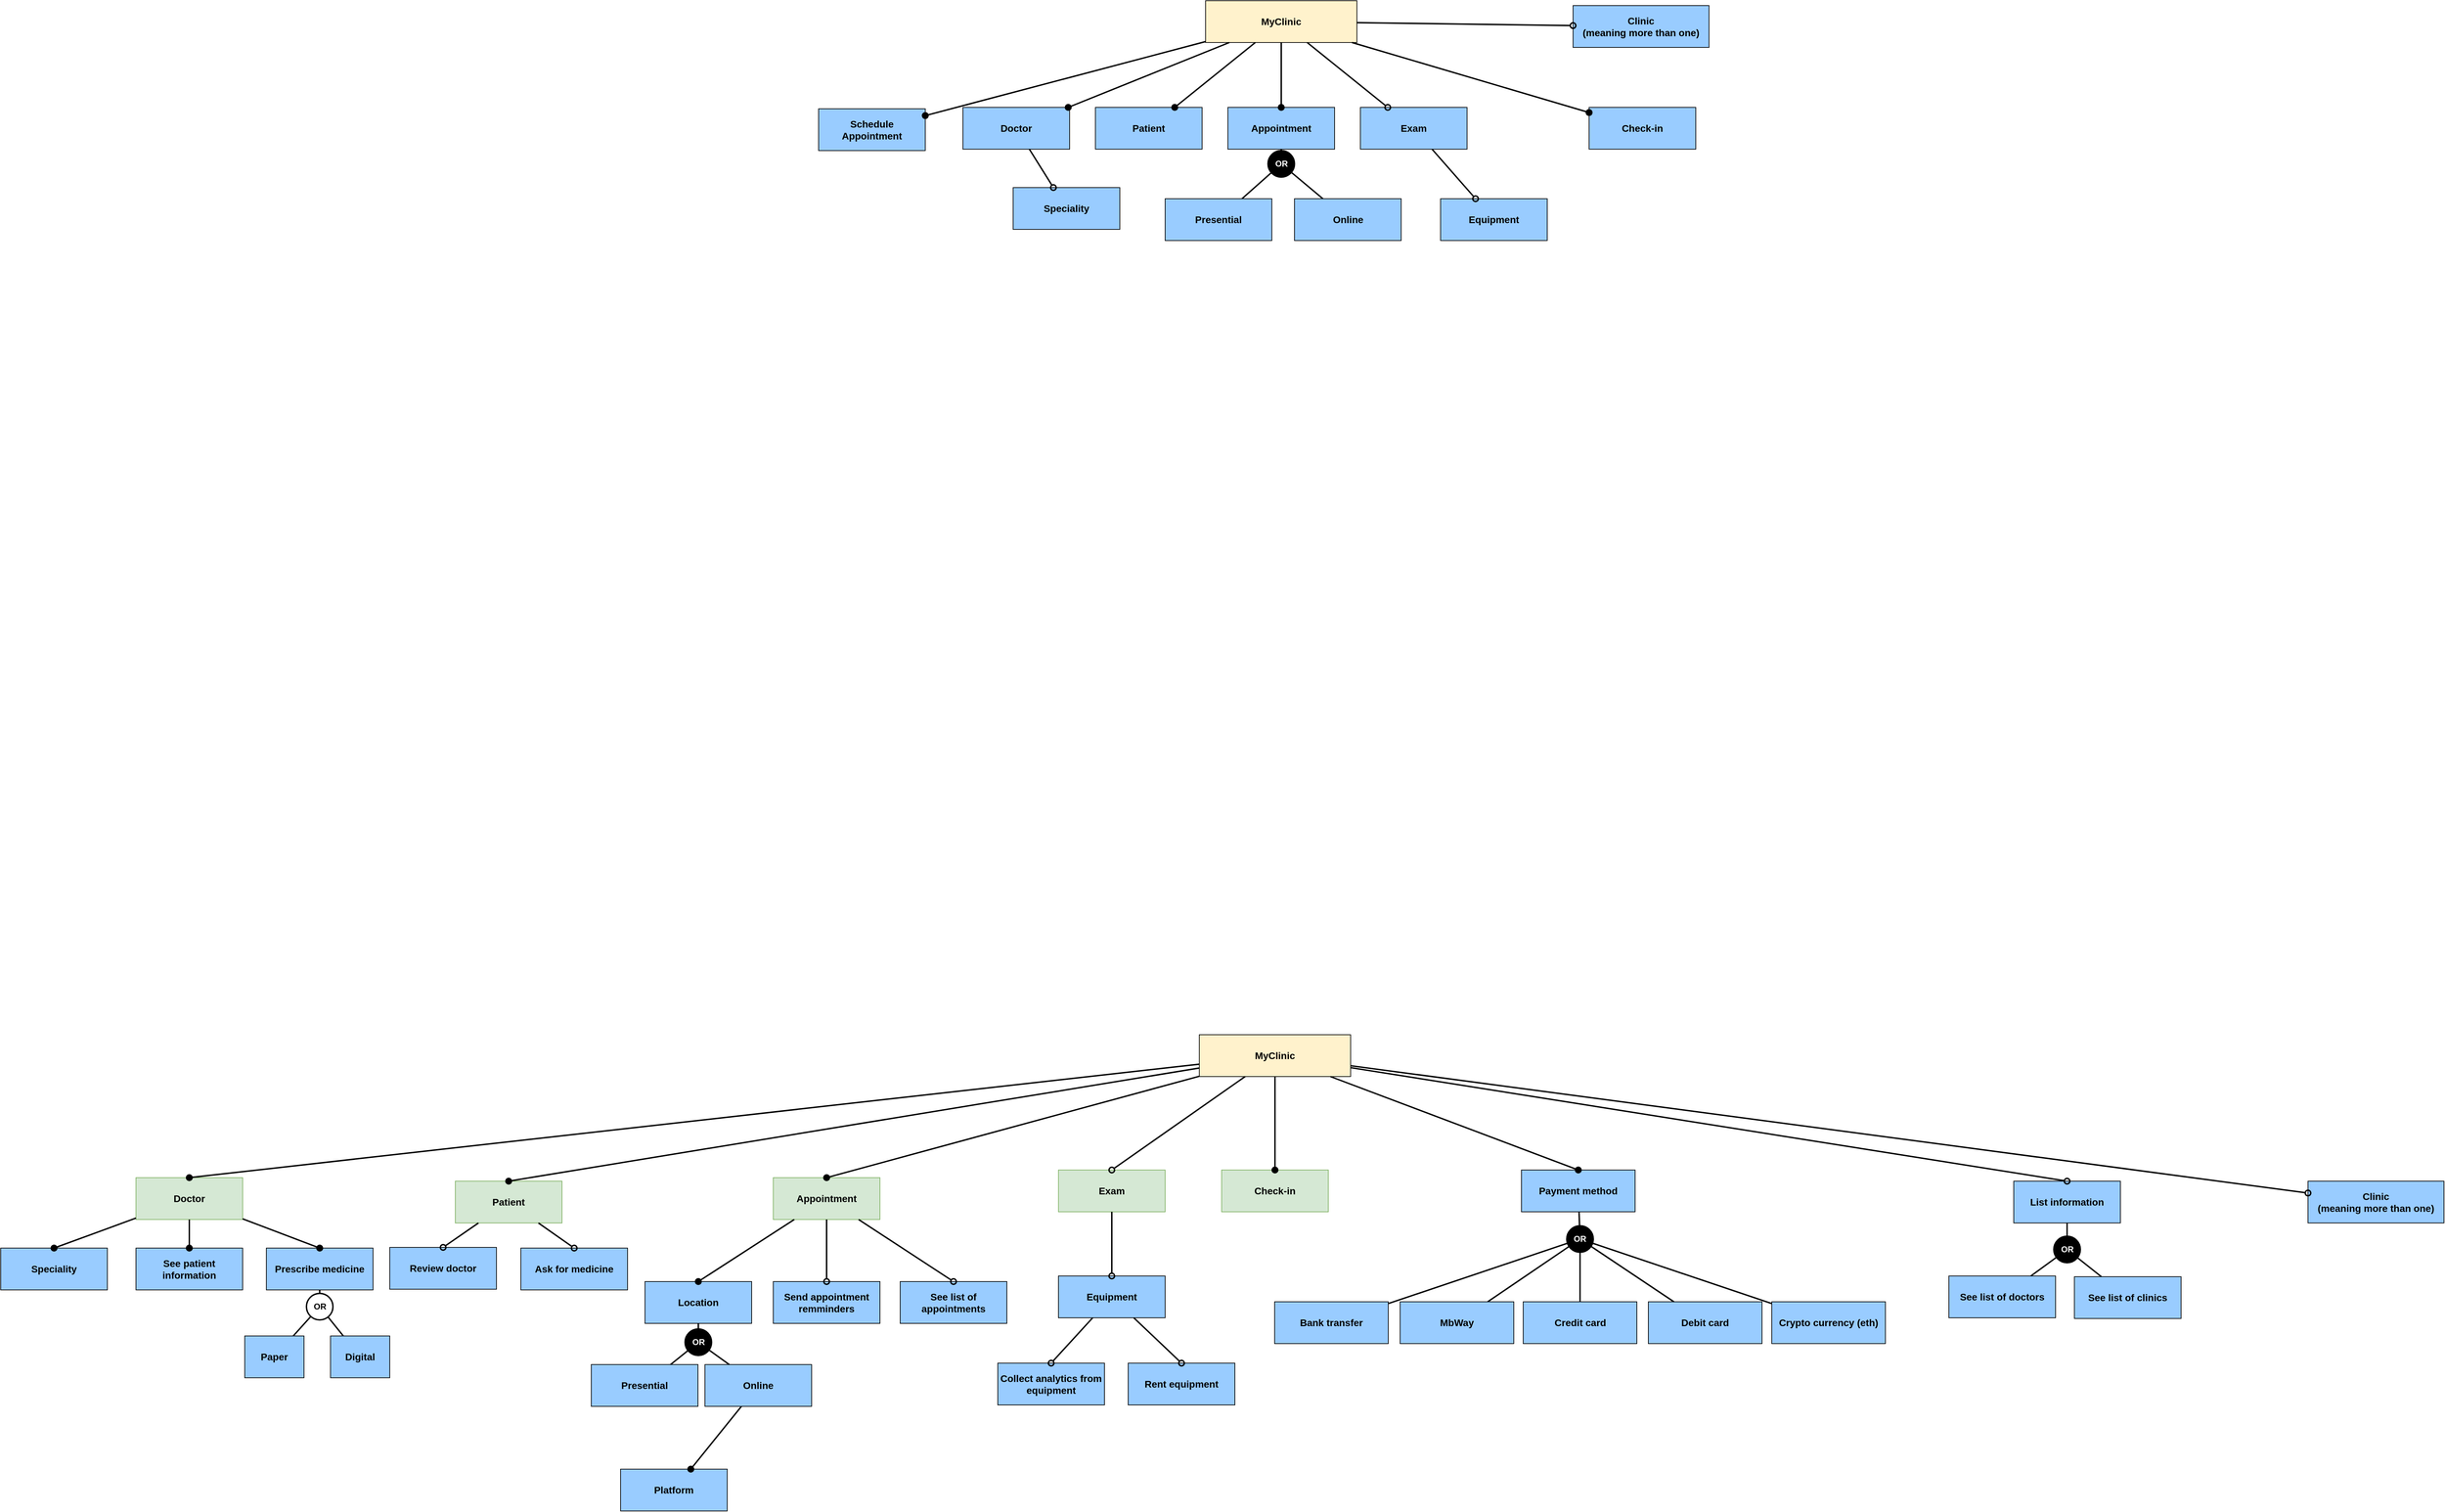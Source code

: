 <mxfile version="24.4.6" type="github">
  <diagram name="Page-1" id="sd8vXQt9kqlDhh4fNliq">
    <mxGraphModel dx="6487" dy="145" grid="0" gridSize="10" guides="1" tooltips="1" connect="1" arrows="1" fold="1" page="0" pageScale="1" pageWidth="827" pageHeight="1169" math="0" shadow="0">
      <root>
        <mxCell id="0" />
        <mxCell id="1" parent="0" />
        <mxCell id="tzia12ziK3Bse5_dkH6s-1" value="&lt;span style=&quot;font-size: 14px;&quot;&gt;&lt;b&gt;Appointment&lt;/b&gt;&lt;/span&gt;" style="shape=rect;html=1;whiteSpace=wrap;align=center;verticalAlign=middle;fillColor=#d5e8d4;strokeColor=#82b366;" vertex="1" parent="1">
          <mxGeometry x="-3339" y="2718" width="153" height="60" as="geometry" />
        </mxCell>
        <mxCell id="tzia12ziK3Bse5_dkH6s-2" value="&lt;div&gt;&lt;b&gt;&lt;font style=&quot;font-size: 14px;&quot;&gt;MyClinic&lt;/font&gt;&lt;/b&gt;&lt;/div&gt;" style="shape=rect;html=1;whiteSpace=wrap;align=center;verticalAlign=middle;fillColor=#FFF2CC;rounded=0;shadow=0;" vertex="1" parent="1">
          <mxGeometry x="-2728" y="2513" width="217" height="60" as="geometry" />
        </mxCell>
        <mxCell id="tzia12ziK3Bse5_dkH6s-3" value="" style="endArrow=oval;html=1;rounded=0;strokeWidth=2;endFill=1;endSize=8;entryX=0.5;entryY=0;entryDx=0;entryDy=0;" edge="1" parent="1" source="tzia12ziK3Bse5_dkH6s-2" target="tzia12ziK3Bse5_dkH6s-1">
          <mxGeometry width="50" height="50" relative="1" as="geometry">
            <mxPoint x="-2428.17" y="2630" as="sourcePoint" />
            <mxPoint x="-2601.5" y="2719" as="targetPoint" />
          </mxGeometry>
        </mxCell>
        <mxCell id="tzia12ziK3Bse5_dkH6s-4" value="&lt;span style=&quot;font-size: 14px;&quot;&gt;&lt;b&gt;Check-in&lt;/b&gt;&lt;/span&gt;" style="shape=rect;html=1;whiteSpace=wrap;align=center;verticalAlign=middle;fillColor=#d5e8d4;strokeColor=#82b366;" vertex="1" parent="1">
          <mxGeometry x="-2696" y="2707" width="153" height="60" as="geometry" />
        </mxCell>
        <mxCell id="tzia12ziK3Bse5_dkH6s-5" value="" style="endArrow=oval;html=1;rounded=0;strokeWidth=2;endFill=1;endSize=8;entryX=0.5;entryY=0;entryDx=0;entryDy=0;" edge="1" parent="1" source="tzia12ziK3Bse5_dkH6s-2" target="tzia12ziK3Bse5_dkH6s-4">
          <mxGeometry width="50" height="50" relative="1" as="geometry">
            <mxPoint x="-2340.39" y="2634" as="sourcePoint" />
            <mxPoint x="-2301.39" y="2723" as="targetPoint" />
          </mxGeometry>
        </mxCell>
        <mxCell id="tzia12ziK3Bse5_dkH6s-6" value="&lt;div&gt;&lt;b&gt;&lt;font style=&quot;font-size: 14px;&quot;&gt;Doctor&lt;/font&gt;&lt;/b&gt;&lt;/div&gt;" style="shape=rect;html=1;whiteSpace=wrap;align=center;verticalAlign=middle;fillColor=#d5e8d4;strokeColor=#82b366;" vertex="1" parent="1">
          <mxGeometry x="-4253" y="2718" width="153" height="60" as="geometry" />
        </mxCell>
        <mxCell id="tzia12ziK3Bse5_dkH6s-7" value="&lt;div&gt;&lt;b&gt;&lt;font style=&quot;font-size: 14px;&quot;&gt;Patient&lt;/font&gt;&lt;/b&gt;&lt;/div&gt;" style="shape=rect;html=1;whiteSpace=wrap;align=center;verticalAlign=middle;fillColor=#d5e8d4;strokeColor=#82b366;" vertex="1" parent="1">
          <mxGeometry x="-3795" y="2723" width="153" height="60" as="geometry" />
        </mxCell>
        <mxCell id="tzia12ziK3Bse5_dkH6s-8" value="" style="endArrow=oval;html=1;rounded=0;strokeWidth=2;endFill=1;endSize=8;entryX=0.5;entryY=0;entryDx=0;entryDy=0;" edge="1" parent="1" source="tzia12ziK3Bse5_dkH6s-2" target="tzia12ziK3Bse5_dkH6s-7">
          <mxGeometry width="50" height="50" relative="1" as="geometry">
            <mxPoint x="-2672" y="2636" as="sourcePoint" />
            <mxPoint x="-2911" y="2725" as="targetPoint" />
          </mxGeometry>
        </mxCell>
        <mxCell id="tzia12ziK3Bse5_dkH6s-9" value="" style="endArrow=oval;html=1;rounded=0;strokeWidth=2;endFill=1;endSize=8;entryX=0.5;entryY=0;entryDx=0;entryDy=0;" edge="1" parent="1" source="tzia12ziK3Bse5_dkH6s-2" target="tzia12ziK3Bse5_dkH6s-6">
          <mxGeometry width="50" height="50" relative="1" as="geometry">
            <mxPoint x="-2741.82" y="2600" as="sourcePoint" />
            <mxPoint x="-2862.82" y="2695" as="targetPoint" />
          </mxGeometry>
        </mxCell>
        <mxCell id="tzia12ziK3Bse5_dkH6s-10" value="&lt;span style=&quot;font-size: 14px;&quot;&gt;&lt;b&gt;Exam&lt;/b&gt;&lt;/span&gt;" style="shape=rect;html=1;whiteSpace=wrap;align=center;verticalAlign=middle;fillColor=#d5e8d4;strokeColor=#82b366;" vertex="1" parent="1">
          <mxGeometry x="-2930" y="2707" width="153" height="60" as="geometry" />
        </mxCell>
        <mxCell id="tzia12ziK3Bse5_dkH6s-11" value="" style="endArrow=oval;html=1;rounded=0;strokeWidth=2;endFill=0;endSize=8;entryX=0.5;entryY=0;entryDx=0;entryDy=0;" edge="1" parent="1" source="tzia12ziK3Bse5_dkH6s-2" target="tzia12ziK3Bse5_dkH6s-10">
          <mxGeometry width="50" height="50" relative="1" as="geometry">
            <mxPoint x="-2414" y="2719" as="sourcePoint" />
            <mxPoint x="-2413" y="2704" as="targetPoint" />
          </mxGeometry>
        </mxCell>
        <mxCell id="tzia12ziK3Bse5_dkH6s-12" value="&lt;span style=&quot;font-size: 14px;&quot;&gt;&lt;b&gt;Equipment&lt;/b&gt;&lt;/span&gt;" style="shape=rect;html=1;whiteSpace=wrap;align=center;verticalAlign=middle;fillColor=#99CCFF;" vertex="1" parent="1">
          <mxGeometry x="-2930" y="2859" width="153" height="60" as="geometry" />
        </mxCell>
        <mxCell id="tzia12ziK3Bse5_dkH6s-13" value="" style="endArrow=oval;html=1;rounded=0;strokeWidth=2;endFill=0;endSize=8;entryX=0.5;entryY=0;entryDx=0;entryDy=0;" edge="1" parent="1" source="tzia12ziK3Bse5_dkH6s-10" target="tzia12ziK3Bse5_dkH6s-12">
          <mxGeometry width="50" height="50" relative="1" as="geometry">
            <mxPoint x="-2726" y="2860" as="sourcePoint" />
            <mxPoint x="-2558" y="2953" as="targetPoint" />
          </mxGeometry>
        </mxCell>
        <mxCell id="tzia12ziK3Bse5_dkH6s-23" value="&lt;span style=&quot;font-size: 14px;&quot;&gt;&lt;b&gt;Clinic&lt;/b&gt;&lt;/span&gt;&lt;div&gt;&lt;span style=&quot;font-size: 14px;&quot;&gt;&lt;b&gt;(meaning more than one)&lt;/b&gt;&lt;/span&gt;&lt;/div&gt;" style="shape=rect;html=1;whiteSpace=wrap;align=center;verticalAlign=middle;fillColor=#99CCFF;" vertex="1" parent="1">
          <mxGeometry x="-1138" y="2723" width="195" height="60" as="geometry" />
        </mxCell>
        <mxCell id="tzia12ziK3Bse5_dkH6s-24" value="" style="endArrow=oval;html=1;rounded=0;strokeWidth=2;endFill=0;endSize=8;" edge="1" parent="1" source="tzia12ziK3Bse5_dkH6s-2" target="tzia12ziK3Bse5_dkH6s-23">
          <mxGeometry width="50" height="50" relative="1" as="geometry">
            <mxPoint x="-2554" y="2636" as="sourcePoint" />
            <mxPoint x="-2439" y="2729" as="targetPoint" />
          </mxGeometry>
        </mxCell>
        <mxCell id="tzia12ziK3Bse5_dkH6s-25" value="&lt;span style=&quot;font-size: 14px;&quot;&gt;&lt;b&gt;Speciality&lt;/b&gt;&lt;/span&gt;" style="shape=rect;html=1;whiteSpace=wrap;align=center;verticalAlign=middle;fillColor=#99CCFF;" vertex="1" parent="1">
          <mxGeometry x="-4447" y="2819" width="153" height="60" as="geometry" />
        </mxCell>
        <mxCell id="tzia12ziK3Bse5_dkH6s-27" value="&lt;div&gt;&lt;b&gt;&lt;font style=&quot;font-size: 14px;&quot;&gt;MyClinic&lt;/font&gt;&lt;/b&gt;&lt;/div&gt;" style="shape=rect;html=1;whiteSpace=wrap;align=center;verticalAlign=middle;fillColor=#FFF2CC;rounded=0;shadow=0;" vertex="1" parent="1">
          <mxGeometry x="-2719" y="1030" width="217" height="60" as="geometry" />
        </mxCell>
        <mxCell id="tzia12ziK3Bse5_dkH6s-28" value="&lt;span style=&quot;font-size: 14px;&quot;&gt;&lt;b&gt;Appointment&lt;/b&gt;&lt;/span&gt;" style="shape=rect;html=1;whiteSpace=wrap;align=center;verticalAlign=middle;fillColor=#99CCFF;" vertex="1" parent="1">
          <mxGeometry x="-2687" y="1183" width="153" height="60" as="geometry" />
        </mxCell>
        <mxCell id="tzia12ziK3Bse5_dkH6s-29" value="" style="endArrow=oval;html=1;rounded=0;strokeWidth=2;endFill=1;endSize=8;" edge="1" parent="1" source="tzia12ziK3Bse5_dkH6s-27" target="tzia12ziK3Bse5_dkH6s-28">
          <mxGeometry width="50" height="50" relative="1" as="geometry">
            <mxPoint x="-2437.17" y="1094" as="sourcePoint" />
            <mxPoint x="-2434.17" y="1213" as="targetPoint" />
          </mxGeometry>
        </mxCell>
        <mxCell id="tzia12ziK3Bse5_dkH6s-30" value="&lt;span style=&quot;font-size: 14px;&quot;&gt;&lt;b&gt;Check-in&lt;/b&gt;&lt;/span&gt;" style="shape=rect;html=1;whiteSpace=wrap;align=center;verticalAlign=middle;fillColor=#99CCFF;" vertex="1" parent="1">
          <mxGeometry x="-2169" y="1183" width="153" height="60" as="geometry" />
        </mxCell>
        <mxCell id="tzia12ziK3Bse5_dkH6s-31" value="" style="endArrow=oval;html=1;rounded=0;strokeWidth=2;endFill=1;endSize=8;" edge="1" parent="1" source="tzia12ziK3Bse5_dkH6s-27" target="tzia12ziK3Bse5_dkH6s-30">
          <mxGeometry width="50" height="50" relative="1" as="geometry">
            <mxPoint x="-2349.39" y="1098" as="sourcePoint" />
            <mxPoint x="-2310.39" y="1187" as="targetPoint" />
          </mxGeometry>
        </mxCell>
        <mxCell id="tzia12ziK3Bse5_dkH6s-32" value="&lt;span style=&quot;font-size: 14px;&quot;&gt;&lt;b&gt;Presential&lt;/b&gt;&lt;/span&gt;" style="shape=rect;html=1;whiteSpace=wrap;align=center;verticalAlign=middle;fillColor=#99CCFF;" vertex="1" parent="1">
          <mxGeometry x="-2777" y="1314" width="153" height="60" as="geometry" />
        </mxCell>
        <mxCell id="tzia12ziK3Bse5_dkH6s-33" value="&lt;span style=&quot;font-size: 14px;&quot;&gt;&lt;b&gt;Online&lt;/b&gt;&lt;/span&gt;" style="shape=rect;html=1;whiteSpace=wrap;align=center;verticalAlign=middle;fillColor=#99CCFF;" vertex="1" parent="1">
          <mxGeometry x="-2591.5" y="1314" width="153" height="60" as="geometry" />
        </mxCell>
        <mxCell id="tzia12ziK3Bse5_dkH6s-34" value="&lt;font color=&quot;#ffffff&quot;&gt;&lt;b&gt;OR&lt;/b&gt;&lt;/font&gt;" style="ellipse;whiteSpace=wrap;html=1;aspect=fixed;strokeWidth=2;fillColor=#000000;" vertex="1" parent="1">
          <mxGeometry x="-2629.5" y="1245" width="38" height="38" as="geometry" />
        </mxCell>
        <mxCell id="tzia12ziK3Bse5_dkH6s-35" value="" style="endArrow=none;html=1;rounded=0;strokeWidth=2;" edge="1" parent="1" source="tzia12ziK3Bse5_dkH6s-34" target="tzia12ziK3Bse5_dkH6s-33">
          <mxGeometry width="50" height="50" relative="1" as="geometry">
            <mxPoint x="-2565.529" y="1291.978" as="sourcePoint" />
            <mxPoint x="-2548.49" y="1335.351" as="targetPoint" />
          </mxGeometry>
        </mxCell>
        <mxCell id="tzia12ziK3Bse5_dkH6s-36" value="" style="endArrow=none;html=1;rounded=0;strokeWidth=2;" edge="1" parent="1" source="tzia12ziK3Bse5_dkH6s-34" target="tzia12ziK3Bse5_dkH6s-32">
          <mxGeometry width="50" height="50" relative="1" as="geometry">
            <mxPoint x="-2593.412" y="1291.978" as="sourcePoint" />
            <mxPoint x="-2612" y="1336.9" as="targetPoint" />
          </mxGeometry>
        </mxCell>
        <mxCell id="tzia12ziK3Bse5_dkH6s-37" value="" style="endArrow=none;html=1;rounded=0;strokeWidth=2;" edge="1" parent="1" source="tzia12ziK3Bse5_dkH6s-28" target="tzia12ziK3Bse5_dkH6s-34">
          <mxGeometry width="50" height="50" relative="1" as="geometry">
            <mxPoint x="-2670" y="1270" as="sourcePoint" />
            <mxPoint x="-2671" y="1318.9" as="targetPoint" />
          </mxGeometry>
        </mxCell>
        <mxCell id="tzia12ziK3Bse5_dkH6s-38" value="&lt;div&gt;&lt;b&gt;&lt;font style=&quot;font-size: 14px;&quot;&gt;Doctor&lt;/font&gt;&lt;/b&gt;&lt;/div&gt;" style="shape=rect;html=1;whiteSpace=wrap;align=center;verticalAlign=middle;fillColor=#99CCFF;" vertex="1" parent="1">
          <mxGeometry x="-3067" y="1183" width="153" height="60" as="geometry" />
        </mxCell>
        <mxCell id="tzia12ziK3Bse5_dkH6s-39" value="&lt;div&gt;&lt;b&gt;&lt;font style=&quot;font-size: 14px;&quot;&gt;Patient&lt;/font&gt;&lt;/b&gt;&lt;/div&gt;" style="shape=rect;html=1;whiteSpace=wrap;align=center;verticalAlign=middle;fillColor=#99CCFF;" vertex="1" parent="1">
          <mxGeometry x="-2877" y="1183" width="153" height="60" as="geometry" />
        </mxCell>
        <mxCell id="tzia12ziK3Bse5_dkH6s-40" value="" style="endArrow=oval;html=1;rounded=0;strokeWidth=2;endFill=1;endSize=8;" edge="1" parent="1" source="tzia12ziK3Bse5_dkH6s-27" target="tzia12ziK3Bse5_dkH6s-39">
          <mxGeometry width="50" height="50" relative="1" as="geometry">
            <mxPoint x="-2681" y="1100" as="sourcePoint" />
            <mxPoint x="-2920" y="1189" as="targetPoint" />
          </mxGeometry>
        </mxCell>
        <mxCell id="tzia12ziK3Bse5_dkH6s-41" value="" style="endArrow=oval;html=1;rounded=0;strokeWidth=2;endFill=1;endSize=8;" edge="1" parent="1" source="tzia12ziK3Bse5_dkH6s-27" target="tzia12ziK3Bse5_dkH6s-38">
          <mxGeometry width="50" height="50" relative="1" as="geometry">
            <mxPoint x="-2750.82" y="1064" as="sourcePoint" />
            <mxPoint x="-2871.82" y="1159" as="targetPoint" />
          </mxGeometry>
        </mxCell>
        <mxCell id="tzia12ziK3Bse5_dkH6s-42" value="&lt;span style=&quot;font-size: 14px;&quot;&gt;&lt;b&gt;Exam&lt;/b&gt;&lt;/span&gt;" style="shape=rect;html=1;whiteSpace=wrap;align=center;verticalAlign=middle;fillColor=#99CCFF;" vertex="1" parent="1">
          <mxGeometry x="-2497" y="1183" width="153" height="60" as="geometry" />
        </mxCell>
        <mxCell id="tzia12ziK3Bse5_dkH6s-43" value="" style="endArrow=oval;html=1;rounded=0;strokeWidth=2;endFill=0;endSize=8;" edge="1" parent="1" source="tzia12ziK3Bse5_dkH6s-27" target="tzia12ziK3Bse5_dkH6s-42">
          <mxGeometry width="50" height="50" relative="1" as="geometry">
            <mxPoint x="-2423" y="1183" as="sourcePoint" />
            <mxPoint x="-2461" y="1120" as="targetPoint" />
          </mxGeometry>
        </mxCell>
        <mxCell id="tzia12ziK3Bse5_dkH6s-44" value="&lt;span style=&quot;font-size: 14px;&quot;&gt;&lt;b&gt;Equipment&lt;/b&gt;&lt;/span&gt;" style="shape=rect;html=1;whiteSpace=wrap;align=center;verticalAlign=middle;fillColor=#99CCFF;" vertex="1" parent="1">
          <mxGeometry x="-2382" y="1314" width="153" height="60" as="geometry" />
        </mxCell>
        <mxCell id="tzia12ziK3Bse5_dkH6s-45" value="" style="endArrow=oval;html=1;rounded=0;strokeWidth=2;endFill=0;endSize=8;" edge="1" parent="1" source="tzia12ziK3Bse5_dkH6s-42" target="tzia12ziK3Bse5_dkH6s-44">
          <mxGeometry width="50" height="50" relative="1" as="geometry">
            <mxPoint x="-2243" y="1314" as="sourcePoint" />
            <mxPoint x="-2075" y="1407" as="targetPoint" />
          </mxGeometry>
        </mxCell>
        <mxCell id="tzia12ziK3Bse5_dkH6s-46" value="&lt;span style=&quot;font-size: 14px;&quot;&gt;&lt;b&gt;Schedule Appointment&lt;/b&gt;&lt;/span&gt;" style="shape=rect;html=1;whiteSpace=wrap;align=center;verticalAlign=middle;fillColor=#99CCFF;" vertex="1" parent="1">
          <mxGeometry x="-3274" y="1185" width="153" height="60" as="geometry" />
        </mxCell>
        <mxCell id="tzia12ziK3Bse5_dkH6s-47" value="" style="endArrow=oval;html=1;rounded=0;strokeWidth=2;endFill=1;endSize=8;" edge="1" parent="1" source="tzia12ziK3Bse5_dkH6s-27" target="tzia12ziK3Bse5_dkH6s-46">
          <mxGeometry width="50" height="50" relative="1" as="geometry">
            <mxPoint x="-2842" y="1071" as="sourcePoint" />
            <mxPoint x="-3073" y="1164" as="targetPoint" />
          </mxGeometry>
        </mxCell>
        <mxCell id="tzia12ziK3Bse5_dkH6s-48" value="&lt;span style=&quot;font-size: 14px;&quot;&gt;&lt;b&gt;Clinic&lt;/b&gt;&lt;/span&gt;&lt;div&gt;&lt;span style=&quot;font-size: 14px;&quot;&gt;&lt;b&gt;(meaning more than one)&lt;/b&gt;&lt;/span&gt;&lt;/div&gt;" style="shape=rect;html=1;whiteSpace=wrap;align=center;verticalAlign=middle;fillColor=#99CCFF;" vertex="1" parent="1">
          <mxGeometry x="-2192" y="1037" width="195" height="60" as="geometry" />
        </mxCell>
        <mxCell id="tzia12ziK3Bse5_dkH6s-49" value="" style="endArrow=oval;html=1;rounded=0;strokeWidth=2;endFill=0;endSize=8;" edge="1" parent="1" source="tzia12ziK3Bse5_dkH6s-27" target="tzia12ziK3Bse5_dkH6s-48">
          <mxGeometry width="50" height="50" relative="1" as="geometry">
            <mxPoint x="-2563" y="1100" as="sourcePoint" />
            <mxPoint x="-2448" y="1193" as="targetPoint" />
          </mxGeometry>
        </mxCell>
        <mxCell id="tzia12ziK3Bse5_dkH6s-50" value="&lt;span style=&quot;font-size: 14px;&quot;&gt;&lt;b&gt;Speciality&lt;/b&gt;&lt;/span&gt;" style="shape=rect;html=1;whiteSpace=wrap;align=center;verticalAlign=middle;fillColor=#99CCFF;" vertex="1" parent="1">
          <mxGeometry x="-2995" y="1298" width="153" height="60" as="geometry" />
        </mxCell>
        <mxCell id="tzia12ziK3Bse5_dkH6s-51" value="" style="endArrow=oval;html=1;rounded=0;strokeWidth=2;endFill=0;endSize=8;" edge="1" parent="1" source="tzia12ziK3Bse5_dkH6s-38" target="tzia12ziK3Bse5_dkH6s-50">
          <mxGeometry width="50" height="50" relative="1" as="geometry">
            <mxPoint x="-3012.75" y="1234" as="sourcePoint" />
            <mxPoint x="-2897.75" y="1327" as="targetPoint" />
          </mxGeometry>
        </mxCell>
        <mxCell id="tzia12ziK3Bse5_dkH6s-52" value="&lt;span style=&quot;font-size: 14px;&quot;&gt;&lt;b&gt;Review doctor&lt;/b&gt;&lt;/span&gt;" style="shape=rect;html=1;whiteSpace=wrap;align=center;verticalAlign=middle;fillColor=#99CCFF;" vertex="1" parent="1">
          <mxGeometry x="-3889" y="2818" width="153" height="60" as="geometry" />
        </mxCell>
        <mxCell id="tzia12ziK3Bse5_dkH6s-53" value="" style="endArrow=oval;html=1;rounded=0;strokeWidth=2;endFill=0;endSize=8;entryX=0.5;entryY=0;entryDx=0;entryDy=0;" edge="1" parent="1" source="tzia12ziK3Bse5_dkH6s-7" target="tzia12ziK3Bse5_dkH6s-52">
          <mxGeometry width="50" height="50" relative="1" as="geometry">
            <mxPoint x="-4231.5" y="3079" as="sourcePoint" />
            <mxPoint x="-3921.5" y="3084" as="targetPoint" />
          </mxGeometry>
        </mxCell>
        <mxCell id="tzia12ziK3Bse5_dkH6s-54" value="&lt;span style=&quot;font-size: 14px;&quot;&gt;&lt;b&gt;See patient information&lt;/b&gt;&lt;/span&gt;" style="shape=rect;html=1;whiteSpace=wrap;align=center;verticalAlign=middle;fillColor=#99CCFF;" vertex="1" parent="1">
          <mxGeometry x="-4253" y="2819" width="153" height="60" as="geometry" />
        </mxCell>
        <mxCell id="tzia12ziK3Bse5_dkH6s-55" value="" style="endArrow=oval;html=1;rounded=0;strokeWidth=2;endFill=1;endSize=8;" edge="1" parent="1" source="tzia12ziK3Bse5_dkH6s-6" target="tzia12ziK3Bse5_dkH6s-54">
          <mxGeometry width="50" height="50" relative="1" as="geometry">
            <mxPoint x="-4008" y="2748.5" as="sourcePoint" />
            <mxPoint x="-4239" y="2841.5" as="targetPoint" />
          </mxGeometry>
        </mxCell>
        <mxCell id="tzia12ziK3Bse5_dkH6s-56" value="&lt;span style=&quot;font-size: 14px;&quot;&gt;&lt;b&gt;Prescribe medicine&lt;/b&gt;&lt;/span&gt;" style="shape=rect;html=1;whiteSpace=wrap;align=center;verticalAlign=middle;fillColor=#99CCFF;" vertex="1" parent="1">
          <mxGeometry x="-4066" y="2819" width="153" height="60" as="geometry" />
        </mxCell>
        <mxCell id="tzia12ziK3Bse5_dkH6s-57" value="" style="endArrow=oval;html=1;rounded=0;strokeWidth=2;endFill=1;endSize=8;entryX=0.5;entryY=0;entryDx=0;entryDy=0;" edge="1" parent="1" source="tzia12ziK3Bse5_dkH6s-6" target="tzia12ziK3Bse5_dkH6s-56">
          <mxGeometry width="50" height="50" relative="1" as="geometry">
            <mxPoint x="-3972" y="2762" as="sourcePoint" />
            <mxPoint x="-4071" y="2814" as="targetPoint" />
          </mxGeometry>
        </mxCell>
        <mxCell id="tzia12ziK3Bse5_dkH6s-58" value="&lt;span style=&quot;font-size: 14px;&quot;&gt;&lt;b&gt;Ask for medicine&lt;/b&gt;&lt;/span&gt;" style="shape=rect;html=1;whiteSpace=wrap;align=center;verticalAlign=middle;fillColor=#99CCFF;" vertex="1" parent="1">
          <mxGeometry x="-3701" y="2819" width="153" height="60" as="geometry" />
        </mxCell>
        <mxCell id="tzia12ziK3Bse5_dkH6s-59" value="" style="endArrow=oval;html=1;rounded=0;strokeWidth=2;endFill=0;endSize=8;entryX=0.5;entryY=0;entryDx=0;entryDy=0;" edge="1" parent="1" source="tzia12ziK3Bse5_dkH6s-7" target="tzia12ziK3Bse5_dkH6s-58">
          <mxGeometry width="50" height="50" relative="1" as="geometry">
            <mxPoint x="-4893.5" y="3213" as="sourcePoint" />
            <mxPoint x="-3654" y="2819" as="targetPoint" />
          </mxGeometry>
        </mxCell>
        <mxCell id="tzia12ziK3Bse5_dkH6s-60" value="&lt;span style=&quot;font-size: 14px;&quot;&gt;&lt;b&gt;Presential&lt;/b&gt;&lt;/span&gt;" style="shape=rect;html=1;whiteSpace=wrap;align=center;verticalAlign=middle;fillColor=#99CCFF;" vertex="1" parent="1">
          <mxGeometry x="-3600" y="2986" width="153" height="60" as="geometry" />
        </mxCell>
        <mxCell id="tzia12ziK3Bse5_dkH6s-61" value="&lt;span style=&quot;font-size: 14px;&quot;&gt;&lt;b&gt;Online&lt;/b&gt;&lt;/span&gt;" style="shape=rect;html=1;whiteSpace=wrap;align=center;verticalAlign=middle;fillColor=#99CCFF;" vertex="1" parent="1">
          <mxGeometry x="-3437" y="2986" width="153" height="60" as="geometry" />
        </mxCell>
        <mxCell id="tzia12ziK3Bse5_dkH6s-62" value="&lt;font color=&quot;#ffffff&quot;&gt;&lt;b&gt;OR&lt;/b&gt;&lt;/font&gt;" style="ellipse;whiteSpace=wrap;html=1;aspect=fixed;strokeWidth=2;fillColor=#000000;" vertex="1" parent="1">
          <mxGeometry x="-3465.5" y="2935" width="38" height="38" as="geometry" />
        </mxCell>
        <mxCell id="tzia12ziK3Bse5_dkH6s-63" value="" style="endArrow=none;html=1;rounded=0;strokeWidth=2;" edge="1" parent="1" source="tzia12ziK3Bse5_dkH6s-62" target="tzia12ziK3Bse5_dkH6s-61">
          <mxGeometry width="50" height="50" relative="1" as="geometry">
            <mxPoint x="-3297.529" y="2909.978" as="sourcePoint" />
            <mxPoint x="-3280.49" y="2953.351" as="targetPoint" />
          </mxGeometry>
        </mxCell>
        <mxCell id="tzia12ziK3Bse5_dkH6s-64" value="" style="endArrow=none;html=1;rounded=0;strokeWidth=2;" edge="1" parent="1" source="tzia12ziK3Bse5_dkH6s-62" target="tzia12ziK3Bse5_dkH6s-60">
          <mxGeometry width="50" height="50" relative="1" as="geometry">
            <mxPoint x="-3325.412" y="2909.978" as="sourcePoint" />
            <mxPoint x="-3344" y="2954.9" as="targetPoint" />
          </mxGeometry>
        </mxCell>
        <mxCell id="tzia12ziK3Bse5_dkH6s-65" value="" style="endArrow=none;html=1;rounded=0;strokeWidth=2;" edge="1" parent="1" source="tzia12ziK3Bse5_dkH6s-68" target="tzia12ziK3Bse5_dkH6s-62">
          <mxGeometry width="50" height="50" relative="1" as="geometry">
            <mxPoint x="-3420" y="2918" as="sourcePoint" />
            <mxPoint x="-3480.5" y="2993.9" as="targetPoint" />
          </mxGeometry>
        </mxCell>
        <mxCell id="tzia12ziK3Bse5_dkH6s-66" value="&lt;span style=&quot;font-size: 14px;&quot;&gt;&lt;b&gt;Send appointment remminders&lt;/b&gt;&lt;/span&gt;" style="shape=rect;html=1;whiteSpace=wrap;align=center;verticalAlign=middle;fillColor=#99CCFF;" vertex="1" parent="1">
          <mxGeometry x="-3339" y="2867" width="153" height="60" as="geometry" />
        </mxCell>
        <mxCell id="tzia12ziK3Bse5_dkH6s-67" value="&lt;span style=&quot;font-size: 14px;&quot;&gt;&lt;b&gt;See list of appointments&lt;/b&gt;&lt;/span&gt;" style="shape=rect;html=1;whiteSpace=wrap;align=center;verticalAlign=middle;fillColor=#99CCFF;" vertex="1" parent="1">
          <mxGeometry x="-3157" y="2867" width="153" height="60" as="geometry" />
        </mxCell>
        <mxCell id="tzia12ziK3Bse5_dkH6s-68" value="&lt;span style=&quot;font-size: 14px;&quot;&gt;&lt;b&gt;Location&lt;/b&gt;&lt;/span&gt;" style="shape=rect;html=1;whiteSpace=wrap;align=center;verticalAlign=middle;fillColor=#99CCFF;" vertex="1" parent="1">
          <mxGeometry x="-3523" y="2867" width="153" height="60" as="geometry" />
        </mxCell>
        <mxCell id="tzia12ziK3Bse5_dkH6s-69" value="" style="endArrow=oval;html=1;rounded=0;strokeWidth=2;endFill=1;endSize=8;entryX=0.5;entryY=0;entryDx=0;entryDy=0;" edge="1" parent="1" source="tzia12ziK3Bse5_dkH6s-1" target="tzia12ziK3Bse5_dkH6s-68">
          <mxGeometry width="50" height="50" relative="1" as="geometry">
            <mxPoint x="-3238" y="2682" as="sourcePoint" />
            <mxPoint x="-3238" y="2741" as="targetPoint" />
          </mxGeometry>
        </mxCell>
        <mxCell id="tzia12ziK3Bse5_dkH6s-70" value="" style="endArrow=oval;html=1;rounded=0;strokeWidth=2;endFill=0;endSize=8;entryX=0.5;entryY=0;entryDx=0;entryDy=0;" edge="1" parent="1" source="tzia12ziK3Bse5_dkH6s-1" target="tzia12ziK3Bse5_dkH6s-66">
          <mxGeometry width="50" height="50" relative="1" as="geometry">
            <mxPoint x="-3182" y="2848" as="sourcePoint" />
            <mxPoint x="-3182" y="2907" as="targetPoint" />
          </mxGeometry>
        </mxCell>
        <mxCell id="tzia12ziK3Bse5_dkH6s-71" value="" style="endArrow=oval;html=1;rounded=0;strokeWidth=2;endFill=0;endSize=8;entryX=0.5;entryY=0;entryDx=0;entryDy=0;" edge="1" parent="1" source="tzia12ziK3Bse5_dkH6s-1" target="tzia12ziK3Bse5_dkH6s-67">
          <mxGeometry width="50" height="50" relative="1" as="geometry">
            <mxPoint x="-3209" y="2778" as="sourcePoint" />
            <mxPoint x="-3130" y="2882" as="targetPoint" />
          </mxGeometry>
        </mxCell>
        <mxCell id="tzia12ziK3Bse5_dkH6s-72" value="&lt;span style=&quot;font-size: 14px;&quot;&gt;&lt;b&gt;List information&lt;/b&gt;&lt;/span&gt;" style="shape=rect;html=1;whiteSpace=wrap;align=center;verticalAlign=middle;fillColor=#99CCFF;" vertex="1" parent="1">
          <mxGeometry x="-1560" y="2723" width="153" height="60" as="geometry" />
        </mxCell>
        <mxCell id="tzia12ziK3Bse5_dkH6s-73" value="" style="endArrow=oval;html=1;rounded=0;strokeWidth=2;endFill=0;endSize=8;entryX=0.5;entryY=0;entryDx=0;entryDy=0;" edge="1" parent="1" source="tzia12ziK3Bse5_dkH6s-2" target="tzia12ziK3Bse5_dkH6s-72">
          <mxGeometry width="50" height="50" relative="1" as="geometry">
            <mxPoint x="-2558" y="2576" as="sourcePoint" />
            <mxPoint x="-2423" y="2454" as="targetPoint" />
          </mxGeometry>
        </mxCell>
        <mxCell id="tzia12ziK3Bse5_dkH6s-74" style="rounded=0;orthogonalLoop=1;jettySize=auto;html=1;endArrow=none;endFill=0;strokeWidth=2;" edge="1" parent="1" source="tzia12ziK3Bse5_dkH6s-75" target="tzia12ziK3Bse5_dkH6s-78">
          <mxGeometry relative="1" as="geometry" />
        </mxCell>
        <mxCell id="tzia12ziK3Bse5_dkH6s-75" value="&lt;font color=&quot;#ffffff&quot;&gt;&lt;b&gt;OR&lt;/b&gt;&lt;/font&gt;" style="ellipse;whiteSpace=wrap;html=1;aspect=fixed;strokeWidth=2;fillColor=#000000;" vertex="1" parent="1">
          <mxGeometry x="-1502.5" y="2802" width="38" height="38" as="geometry" />
        </mxCell>
        <mxCell id="tzia12ziK3Bse5_dkH6s-76" value="" style="endArrow=none;html=1;rounded=0;strokeWidth=2;" edge="1" parent="1" source="tzia12ziK3Bse5_dkH6s-72" target="tzia12ziK3Bse5_dkH6s-75">
          <mxGeometry width="50" height="50" relative="1" as="geometry">
            <mxPoint x="-1695" y="2619" as="sourcePoint" />
            <mxPoint x="-1717.5" y="2685.9" as="targetPoint" />
          </mxGeometry>
        </mxCell>
        <mxCell id="tzia12ziK3Bse5_dkH6s-77" value="&lt;span style=&quot;font-size: 14px;&quot;&gt;&lt;b&gt;See list of doctors&lt;/b&gt;&lt;/span&gt;" style="shape=rect;html=1;whiteSpace=wrap;align=center;verticalAlign=middle;fillColor=#99CCFF;" vertex="1" parent="1">
          <mxGeometry x="-1653" y="2859" width="153" height="60" as="geometry" />
        </mxCell>
        <mxCell id="tzia12ziK3Bse5_dkH6s-78" value="&lt;span style=&quot;font-size: 14px;&quot;&gt;&lt;b&gt;See list of clinics&lt;/b&gt;&lt;/span&gt;" style="shape=rect;html=1;whiteSpace=wrap;align=center;verticalAlign=middle;fillColor=#99CCFF;" vertex="1" parent="1">
          <mxGeometry x="-1473" y="2860" width="153" height="60" as="geometry" />
        </mxCell>
        <mxCell id="tzia12ziK3Bse5_dkH6s-79" style="rounded=0;orthogonalLoop=1;jettySize=auto;html=1;endArrow=none;endFill=0;strokeWidth=2;" edge="1" parent="1" source="tzia12ziK3Bse5_dkH6s-75" target="tzia12ziK3Bse5_dkH6s-77">
          <mxGeometry relative="1" as="geometry">
            <mxPoint x="-1408.47" y="2902.45" as="sourcePoint" />
            <mxPoint x="-1321.47" y="2881.45" as="targetPoint" />
          </mxGeometry>
        </mxCell>
        <mxCell id="tzia12ziK3Bse5_dkH6s-80" value="&lt;span style=&quot;font-size: 14px;&quot;&gt;&lt;b&gt;Payment method&lt;/b&gt;&lt;/span&gt;" style="shape=rect;html=1;whiteSpace=wrap;align=center;verticalAlign=middle;fillColor=#99CCFF;" vertex="1" parent="1">
          <mxGeometry x="-2266" y="2707" width="163" height="60" as="geometry" />
        </mxCell>
        <mxCell id="tzia12ziK3Bse5_dkH6s-81" value="" style="endArrow=oval;html=1;rounded=0;strokeWidth=2;endFill=1;endSize=8;entryX=0.5;entryY=0;entryDx=0;entryDy=0;" edge="1" parent="1" source="tzia12ziK3Bse5_dkH6s-2" target="tzia12ziK3Bse5_dkH6s-80">
          <mxGeometry width="50" height="50" relative="1" as="geometry">
            <mxPoint x="-2709" y="2634" as="sourcePoint" />
            <mxPoint x="-3057" y="2724" as="targetPoint" />
          </mxGeometry>
        </mxCell>
        <mxCell id="tzia12ziK3Bse5_dkH6s-82" value="&lt;b&gt;&lt;font color=&quot;#ffffff&quot;&gt;OR&lt;/font&gt;&lt;/b&gt;" style="ellipse;whiteSpace=wrap;html=1;aspect=fixed;strokeWidth=2;fillColor=#000000;" vertex="1" parent="1">
          <mxGeometry x="-2201" y="2787" width="38" height="38" as="geometry" />
        </mxCell>
        <mxCell id="tzia12ziK3Bse5_dkH6s-83" value="" style="endArrow=none;html=1;rounded=0;strokeWidth=2;" edge="1" parent="1" source="tzia12ziK3Bse5_dkH6s-82" target="tzia12ziK3Bse5_dkH6s-87">
          <mxGeometry width="50" height="50" relative="1" as="geometry">
            <mxPoint x="-1995.559" y="2856.478" as="sourcePoint" />
            <mxPoint x="-2012.03" y="2818.5" as="targetPoint" />
          </mxGeometry>
        </mxCell>
        <mxCell id="tzia12ziK3Bse5_dkH6s-84" value="" style="endArrow=none;html=1;rounded=0;strokeWidth=2;" edge="1" parent="1" source="tzia12ziK3Bse5_dkH6s-82" target="tzia12ziK3Bse5_dkH6s-86">
          <mxGeometry width="50" height="50" relative="1" as="geometry">
            <mxPoint x="-2023.442" y="2856.478" as="sourcePoint" />
            <mxPoint x="-2103.03" y="2818.5" as="targetPoint" />
          </mxGeometry>
        </mxCell>
        <mxCell id="tzia12ziK3Bse5_dkH6s-85" value="" style="endArrow=none;html=1;rounded=0;strokeWidth=2;" edge="1" parent="1" source="tzia12ziK3Bse5_dkH6s-80" target="tzia12ziK3Bse5_dkH6s-82">
          <mxGeometry width="50" height="50" relative="1" as="geometry">
            <mxPoint x="-2056.03" y="2765.5" as="sourcePoint" />
            <mxPoint x="-2101.03" y="2883.4" as="targetPoint" />
          </mxGeometry>
        </mxCell>
        <mxCell id="tzia12ziK3Bse5_dkH6s-86" value="&lt;span style=&quot;font-size: 14px;&quot;&gt;&lt;b&gt;Bank transfer&lt;/b&gt;&lt;/span&gt;" style="shape=rect;html=1;whiteSpace=wrap;align=center;verticalAlign=middle;fillColor=#99CCFF;" vertex="1" parent="1">
          <mxGeometry x="-2620" y="2896" width="163" height="60" as="geometry" />
        </mxCell>
        <mxCell id="tzia12ziK3Bse5_dkH6s-87" value="&lt;span style=&quot;font-size: 14px;&quot;&gt;&lt;b&gt;MbWay&lt;/b&gt;&lt;/span&gt;" style="shape=rect;html=1;whiteSpace=wrap;align=center;verticalAlign=middle;fillColor=#99CCFF;" vertex="1" parent="1">
          <mxGeometry x="-2440" y="2896" width="163" height="60" as="geometry" />
        </mxCell>
        <mxCell id="tzia12ziK3Bse5_dkH6s-88" value="&lt;span style=&quot;font-size: 14px;&quot;&gt;&lt;b&gt;Credit card&lt;/b&gt;&lt;/span&gt;" style="shape=rect;html=1;whiteSpace=wrap;align=center;verticalAlign=middle;fillColor=#99CCFF;" vertex="1" parent="1">
          <mxGeometry x="-2263.5" y="2896" width="163" height="60" as="geometry" />
        </mxCell>
        <mxCell id="tzia12ziK3Bse5_dkH6s-89" value="" style="endArrow=none;html=1;rounded=0;strokeWidth=2;" edge="1" parent="1" source="tzia12ziK3Bse5_dkH6s-82" target="tzia12ziK3Bse5_dkH6s-88">
          <mxGeometry width="50" height="50" relative="1" as="geometry">
            <mxPoint x="-1937.5" y="2795" as="sourcePoint" />
            <mxPoint x="-2111.5" y="2722" as="targetPoint" />
          </mxGeometry>
        </mxCell>
        <mxCell id="tzia12ziK3Bse5_dkH6s-90" value="&lt;span style=&quot;font-size: 14px;&quot;&gt;&lt;b&gt;Crypto currency (eth)&lt;/b&gt;&lt;/span&gt;" style="shape=rect;html=1;whiteSpace=wrap;align=center;verticalAlign=middle;fillColor=#99CCFF;" vertex="1" parent="1">
          <mxGeometry x="-1907" y="2896" width="163" height="60" as="geometry" />
        </mxCell>
        <mxCell id="tzia12ziK3Bse5_dkH6s-91" value="" style="endArrow=none;html=1;rounded=0;strokeWidth=2;" edge="1" parent="1" source="tzia12ziK3Bse5_dkH6s-82" target="tzia12ziK3Bse5_dkH6s-90">
          <mxGeometry width="50" height="50" relative="1" as="geometry">
            <mxPoint x="-1938.5" y="2800" as="sourcePoint" />
            <mxPoint x="-2108.5" y="2781" as="targetPoint" />
          </mxGeometry>
        </mxCell>
        <mxCell id="tzia12ziK3Bse5_dkH6s-92" value="&lt;span style=&quot;font-size: 14px;&quot;&gt;&lt;b&gt;Collect analytics from equipment&lt;/b&gt;&lt;/span&gt;" style="shape=rect;html=1;whiteSpace=wrap;align=center;verticalAlign=middle;fillColor=#99CCFF;" vertex="1" parent="1">
          <mxGeometry x="-3017" y="2984" width="153" height="60" as="geometry" />
        </mxCell>
        <mxCell id="tzia12ziK3Bse5_dkH6s-93" value="" style="endArrow=oval;html=1;rounded=0;strokeWidth=2;endFill=0;endSize=8;entryX=0.5;entryY=0;entryDx=0;entryDy=0;" edge="1" parent="1" source="tzia12ziK3Bse5_dkH6s-12" target="tzia12ziK3Bse5_dkH6s-92">
          <mxGeometry width="50" height="50" relative="1" as="geometry">
            <mxPoint x="-3019" y="2788" as="sourcePoint" />
            <mxPoint x="-2843" y="2870" as="targetPoint" />
          </mxGeometry>
        </mxCell>
        <mxCell id="tzia12ziK3Bse5_dkH6s-94" value="&lt;span style=&quot;font-size: 14px;&quot;&gt;&lt;b&gt;Rent equipment&lt;/b&gt;&lt;/span&gt;" style="shape=rect;html=1;whiteSpace=wrap;align=center;verticalAlign=middle;fillColor=#99CCFF;" vertex="1" parent="1">
          <mxGeometry x="-2830" y="2984" width="153" height="60" as="geometry" />
        </mxCell>
        <mxCell id="tzia12ziK3Bse5_dkH6s-95" value="" style="endArrow=oval;html=1;rounded=0;strokeWidth=2;endFill=0;endSize=8;entryX=0.5;entryY=0;entryDx=0;entryDy=0;" edge="1" parent="1" source="tzia12ziK3Bse5_dkH6s-12" target="tzia12ziK3Bse5_dkH6s-94">
          <mxGeometry width="50" height="50" relative="1" as="geometry">
            <mxPoint x="-2799" y="2930" as="sourcePoint" />
            <mxPoint x="-2859" y="3021" as="targetPoint" />
          </mxGeometry>
        </mxCell>
        <mxCell id="tzia12ziK3Bse5_dkH6s-96" value="&lt;b style=&quot;&quot;&gt;OR&lt;/b&gt;" style="ellipse;whiteSpace=wrap;html=1;aspect=fixed;strokeWidth=2;fillColor=#FFFFFF;" vertex="1" parent="1">
          <mxGeometry x="-4008.5" y="2884" width="38" height="38" as="geometry" />
        </mxCell>
        <mxCell id="tzia12ziK3Bse5_dkH6s-97" value="" style="endArrow=none;html=1;rounded=0;strokeWidth=2;" edge="1" parent="1" source="tzia12ziK3Bse5_dkH6s-56" target="tzia12ziK3Bse5_dkH6s-96">
          <mxGeometry width="50" height="50" relative="1" as="geometry">
            <mxPoint x="-4091.807" y="2934" as="sourcePoint" />
            <mxPoint x="-3514" y="2981" as="targetPoint" />
          </mxGeometry>
        </mxCell>
        <mxCell id="tzia12ziK3Bse5_dkH6s-98" value="&lt;span style=&quot;font-size: 14px;&quot;&gt;&lt;b&gt;Paper&lt;/b&gt;&lt;/span&gt;" style="shape=rect;html=1;whiteSpace=wrap;align=center;verticalAlign=middle;fillColor=#99CCFF;" vertex="1" parent="1">
          <mxGeometry x="-4097" y="2945" width="85" height="60" as="geometry" />
        </mxCell>
        <mxCell id="tzia12ziK3Bse5_dkH6s-99" value="" style="endArrow=none;html=1;rounded=0;strokeWidth=2;" edge="1" parent="1" source="tzia12ziK3Bse5_dkH6s-98" target="tzia12ziK3Bse5_dkH6s-96">
          <mxGeometry width="50" height="50" relative="1" as="geometry">
            <mxPoint x="-3986" y="2881" as="sourcePoint" />
            <mxPoint x="-3996" y="2899" as="targetPoint" />
          </mxGeometry>
        </mxCell>
        <mxCell id="tzia12ziK3Bse5_dkH6s-100" value="&lt;span style=&quot;font-size: 14px;&quot;&gt;&lt;b&gt;Digital&lt;/b&gt;&lt;/span&gt;" style="shape=rect;html=1;whiteSpace=wrap;align=center;verticalAlign=middle;fillColor=#99CCFF;" vertex="1" parent="1">
          <mxGeometry x="-3974" y="2945" width="85" height="60" as="geometry" />
        </mxCell>
        <mxCell id="tzia12ziK3Bse5_dkH6s-101" value="" style="endArrow=none;html=1;rounded=0;strokeWidth=2;" edge="1" parent="1" source="tzia12ziK3Bse5_dkH6s-100" target="tzia12ziK3Bse5_dkH6s-96">
          <mxGeometry width="50" height="50" relative="1" as="geometry">
            <mxPoint x="-4037" y="2959" as="sourcePoint" />
            <mxPoint x="-4016" y="2931" as="targetPoint" />
          </mxGeometry>
        </mxCell>
        <mxCell id="tzia12ziK3Bse5_dkH6s-102" value="&lt;span style=&quot;font-size: 14px;&quot;&gt;&lt;b&gt;Debit card&lt;/b&gt;&lt;/span&gt;" style="shape=rect;html=1;whiteSpace=wrap;align=center;verticalAlign=middle;fillColor=#99CCFF;" vertex="1" parent="1">
          <mxGeometry x="-2084" y="2896" width="163" height="60" as="geometry" />
        </mxCell>
        <mxCell id="tzia12ziK3Bse5_dkH6s-103" value="" style="endArrow=none;html=1;rounded=0;strokeWidth=2;" edge="1" parent="1" source="tzia12ziK3Bse5_dkH6s-82" target="tzia12ziK3Bse5_dkH6s-102">
          <mxGeometry width="50" height="50" relative="1" as="geometry">
            <mxPoint x="-1906.5" y="2737" as="sourcePoint" />
            <mxPoint x="-2153.5" y="2776" as="targetPoint" />
          </mxGeometry>
        </mxCell>
        <mxCell id="tzia12ziK3Bse5_dkH6s-105" value="" style="endArrow=oval;html=1;rounded=0;strokeWidth=2;endFill=1;endSize=8;entryX=0.5;entryY=0;entryDx=0;entryDy=0;" edge="1" parent="1" source="tzia12ziK3Bse5_dkH6s-6" target="tzia12ziK3Bse5_dkH6s-25">
          <mxGeometry width="50" height="50" relative="1" as="geometry">
            <mxPoint x="-4334.5" y="2771" as="sourcePoint" />
            <mxPoint x="-4334.5" y="2823" as="targetPoint" />
          </mxGeometry>
        </mxCell>
        <mxCell id="tzia12ziK3Bse5_dkH6s-106" value="&lt;span style=&quot;font-size: 14px;&quot;&gt;&lt;b&gt;Platform&lt;/b&gt;&lt;/span&gt;" style="shape=rect;html=1;whiteSpace=wrap;align=center;verticalAlign=middle;fillColor=#99CCFF;" vertex="1" parent="1">
          <mxGeometry x="-3558" y="3136" width="153" height="60" as="geometry" />
        </mxCell>
        <mxCell id="tzia12ziK3Bse5_dkH6s-107" value="" style="endArrow=oval;html=1;rounded=0;strokeWidth=2;endFill=1;endSize=8;" edge="1" parent="1" source="tzia12ziK3Bse5_dkH6s-61" target="tzia12ziK3Bse5_dkH6s-106">
          <mxGeometry width="50" height="50" relative="1" as="geometry">
            <mxPoint x="-3426" y="3020" as="sourcePoint" />
            <mxPoint x="-3426" y="3079" as="targetPoint" />
          </mxGeometry>
        </mxCell>
      </root>
    </mxGraphModel>
  </diagram>
</mxfile>
